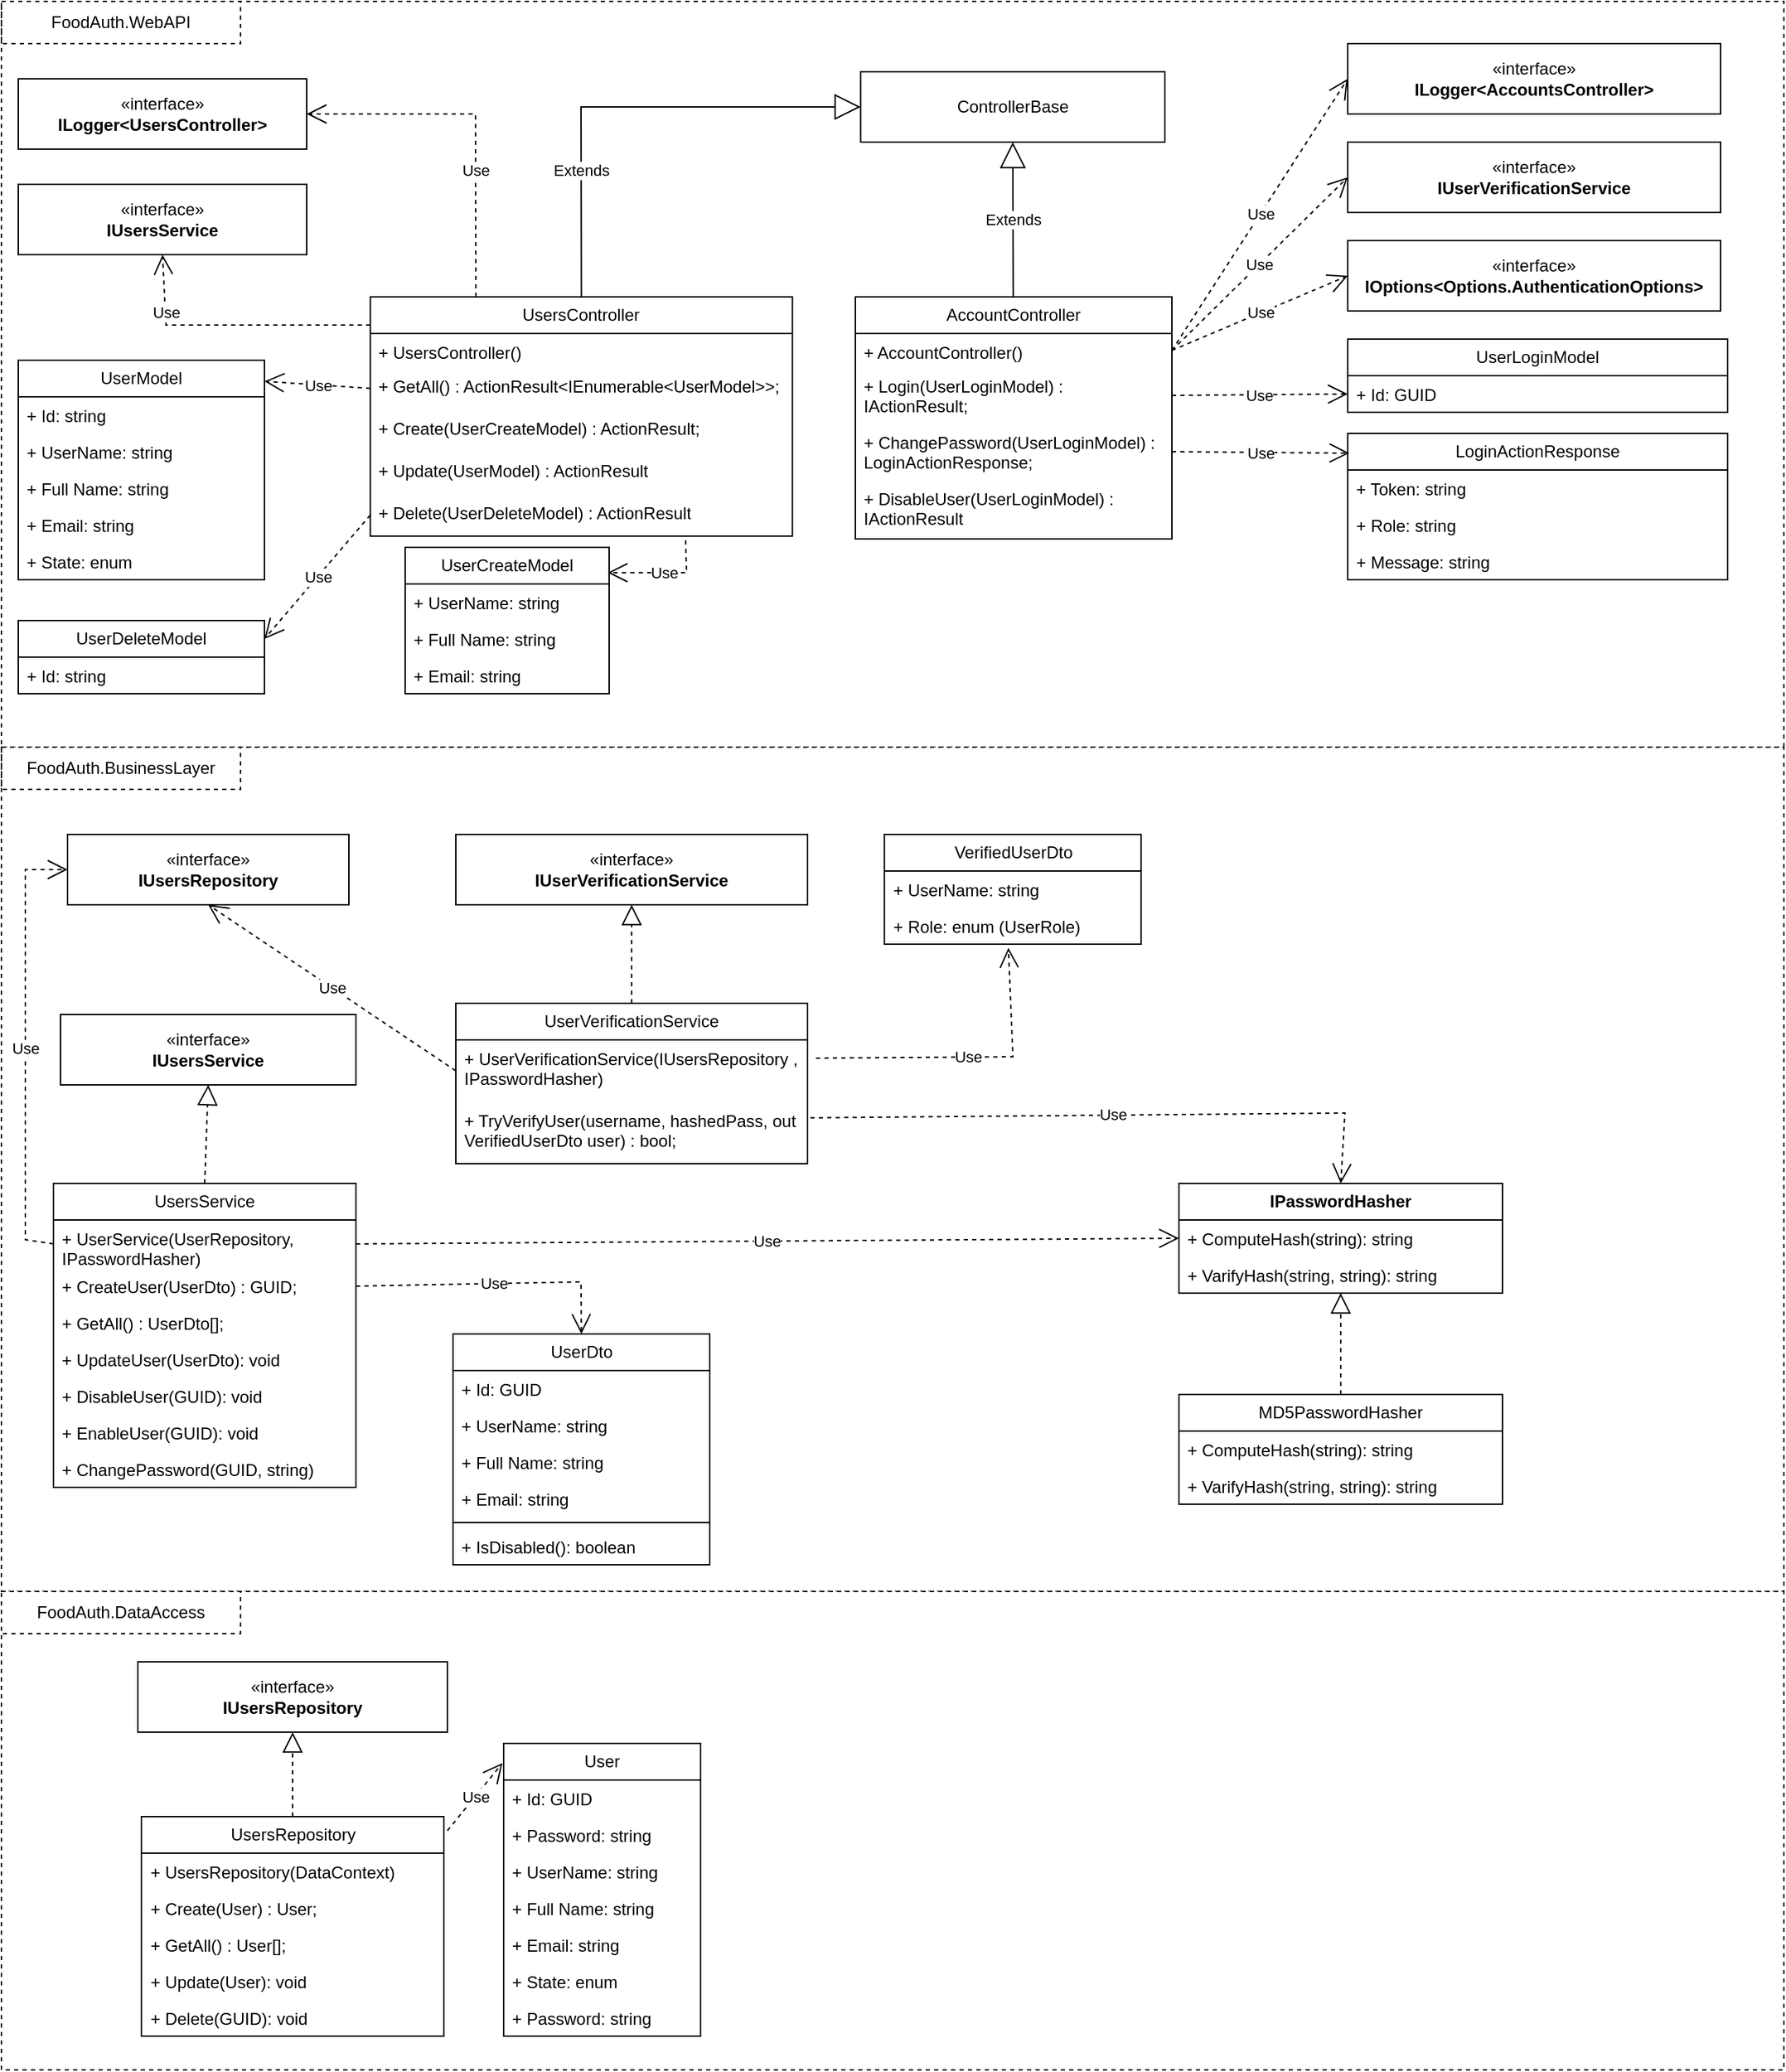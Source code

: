 <mxfile version="22.0.0" type="device">
  <diagram name="Page-1" id="muLGFRcbvZJjaOLJ9_g9">
    <mxGraphModel dx="1941" dy="1839" grid="1" gridSize="10" guides="1" tooltips="1" connect="1" arrows="1" fold="1" page="1" pageScale="1" pageWidth="850" pageHeight="1100" math="0" shadow="0">
      <root>
        <mxCell id="0" />
        <mxCell id="1" parent="0" />
        <mxCell id="_5ADlvDaST6qmJXqZXYF-98" value="" style="rounded=0;whiteSpace=wrap;html=1;dashed=1;" parent="1" vertex="1">
          <mxGeometry x="-825" y="-1080" width="1267" height="530" as="geometry" />
        </mxCell>
        <mxCell id="N_aqeByG3ck3YnSyiemr-94" value="" style="rounded=0;whiteSpace=wrap;html=1;dashed=1;" parent="1" vertex="1">
          <mxGeometry x="-825" y="-550" width="1267" height="600" as="geometry" />
        </mxCell>
        <mxCell id="N_aqeByG3ck3YnSyiemr-96" value="" style="rounded=0;whiteSpace=wrap;html=1;dashed=1;" parent="1" vertex="1">
          <mxGeometry x="-825" y="50" width="1267" height="340" as="geometry" />
        </mxCell>
        <mxCell id="N_aqeByG3ck3YnSyiemr-1" value="UserDto" style="swimlane;fontStyle=0;childLayout=stackLayout;horizontal=1;startSize=26;fillColor=none;horizontalStack=0;resizeParent=1;resizeParentMax=0;resizeLast=0;collapsible=1;marginBottom=0;whiteSpace=wrap;html=1;" parent="1" vertex="1">
          <mxGeometry x="-504" y="-133" width="182.5" height="164" as="geometry" />
        </mxCell>
        <mxCell id="N_aqeByG3ck3YnSyiemr-2" value="+ Id: GUID" style="text;strokeColor=none;fillColor=none;align=left;verticalAlign=top;spacingLeft=4;spacingRight=4;overflow=hidden;rotatable=0;points=[[0,0.5],[1,0.5]];portConstraint=eastwest;whiteSpace=wrap;html=1;" parent="N_aqeByG3ck3YnSyiemr-1" vertex="1">
          <mxGeometry y="26" width="182.5" height="26" as="geometry" />
        </mxCell>
        <mxCell id="N_aqeByG3ck3YnSyiemr-3" value="+ UserName: string" style="text;strokeColor=none;fillColor=none;align=left;verticalAlign=top;spacingLeft=4;spacingRight=4;overflow=hidden;rotatable=0;points=[[0,0.5],[1,0.5]];portConstraint=eastwest;whiteSpace=wrap;html=1;" parent="N_aqeByG3ck3YnSyiemr-1" vertex="1">
          <mxGeometry y="52" width="182.5" height="26" as="geometry" />
        </mxCell>
        <mxCell id="N_aqeByG3ck3YnSyiemr-76" value="+ Full Name: string" style="text;strokeColor=none;fillColor=none;align=left;verticalAlign=top;spacingLeft=4;spacingRight=4;overflow=hidden;rotatable=0;points=[[0,0.5],[1,0.5]];portConstraint=eastwest;whiteSpace=wrap;html=1;" parent="N_aqeByG3ck3YnSyiemr-1" vertex="1">
          <mxGeometry y="78" width="182.5" height="26" as="geometry" />
        </mxCell>
        <mxCell id="N_aqeByG3ck3YnSyiemr-75" value="+ Email: string" style="text;strokeColor=none;fillColor=none;align=left;verticalAlign=top;spacingLeft=4;spacingRight=4;overflow=hidden;rotatable=0;points=[[0,0.5],[1,0.5]];portConstraint=eastwest;whiteSpace=wrap;html=1;" parent="N_aqeByG3ck3YnSyiemr-1" vertex="1">
          <mxGeometry y="104" width="182.5" height="26" as="geometry" />
        </mxCell>
        <mxCell id="_5ADlvDaST6qmJXqZXYF-108" value="" style="line;strokeWidth=1;fillColor=none;align=left;verticalAlign=middle;spacingTop=-1;spacingLeft=3;spacingRight=3;rotatable=0;labelPosition=right;points=[];portConstraint=eastwest;strokeColor=inherit;" parent="N_aqeByG3ck3YnSyiemr-1" vertex="1">
          <mxGeometry y="130" width="182.5" height="8" as="geometry" />
        </mxCell>
        <mxCell id="N_aqeByG3ck3YnSyiemr-90" value="+ IsDisabled(): boolean" style="text;strokeColor=none;fillColor=none;align=left;verticalAlign=top;spacingLeft=4;spacingRight=4;overflow=hidden;rotatable=0;points=[[0,0.5],[1,0.5]];portConstraint=eastwest;whiteSpace=wrap;html=1;" parent="N_aqeByG3ck3YnSyiemr-1" vertex="1">
          <mxGeometry y="138" width="182.5" height="26" as="geometry" />
        </mxCell>
        <mxCell id="N_aqeByG3ck3YnSyiemr-9" value="UsersService" style="swimlane;fontStyle=0;childLayout=stackLayout;horizontal=1;startSize=26;fillColor=none;horizontalStack=0;resizeParent=1;resizeParentMax=0;resizeLast=0;collapsible=1;marginBottom=0;whiteSpace=wrap;html=1;" parent="1" vertex="1">
          <mxGeometry x="-788" y="-240" width="215" height="216" as="geometry" />
        </mxCell>
        <mxCell id="N_aqeByG3ck3YnSyiemr-11" value="&lt;div style=&quot;&quot;&gt;+&amp;nbsp;UserService(UserRepository, IPasswordHasher)&lt;/div&gt;" style="text;strokeColor=none;fillColor=none;align=left;verticalAlign=top;spacingLeft=4;spacingRight=4;overflow=hidden;rotatable=0;points=[[0,0.5],[1,0.5]];portConstraint=eastwest;whiteSpace=wrap;html=1;" parent="N_aqeByG3ck3YnSyiemr-9" vertex="1">
          <mxGeometry y="26" width="215" height="34" as="geometry" />
        </mxCell>
        <mxCell id="N_aqeByG3ck3YnSyiemr-41" value="+ CreateUser(UserDto) : GUID;" style="text;strokeColor=none;fillColor=none;align=left;verticalAlign=top;spacingLeft=4;spacingRight=4;overflow=hidden;rotatable=0;points=[[0,0.5],[1,0.5]];portConstraint=eastwest;whiteSpace=wrap;html=1;" parent="N_aqeByG3ck3YnSyiemr-9" vertex="1">
          <mxGeometry y="60" width="215" height="26" as="geometry" />
        </mxCell>
        <mxCell id="N_aqeByG3ck3YnSyiemr-86" value="+ GetAll() : UserDto[];" style="text;strokeColor=none;fillColor=none;align=left;verticalAlign=top;spacingLeft=4;spacingRight=4;overflow=hidden;rotatable=0;points=[[0,0.5],[1,0.5]];portConstraint=eastwest;whiteSpace=wrap;html=1;" parent="N_aqeByG3ck3YnSyiemr-9" vertex="1">
          <mxGeometry y="86" width="215" height="26" as="geometry" />
        </mxCell>
        <mxCell id="N_aqeByG3ck3YnSyiemr-40" value="+ UpdateUser(UserDto): void" style="text;strokeColor=none;fillColor=none;align=left;verticalAlign=top;spacingLeft=4;spacingRight=4;overflow=hidden;rotatable=0;points=[[0,0.5],[1,0.5]];portConstraint=eastwest;whiteSpace=wrap;html=1;" parent="N_aqeByG3ck3YnSyiemr-9" vertex="1">
          <mxGeometry y="112" width="215" height="26" as="geometry" />
        </mxCell>
        <mxCell id="N_aqeByG3ck3YnSyiemr-17" value="+ DisableUser(GUID): void" style="text;strokeColor=none;fillColor=none;align=left;verticalAlign=top;spacingLeft=4;spacingRight=4;overflow=hidden;rotatable=0;points=[[0,0.5],[1,0.5]];portConstraint=eastwest;whiteSpace=wrap;html=1;" parent="N_aqeByG3ck3YnSyiemr-9" vertex="1">
          <mxGeometry y="138" width="215" height="26" as="geometry" />
        </mxCell>
        <mxCell id="N_aqeByG3ck3YnSyiemr-91" value="+ EnableUser(GUID): void" style="text;strokeColor=none;fillColor=none;align=left;verticalAlign=top;spacingLeft=4;spacingRight=4;overflow=hidden;rotatable=0;points=[[0,0.5],[1,0.5]];portConstraint=eastwest;whiteSpace=wrap;html=1;" parent="N_aqeByG3ck3YnSyiemr-9" vertex="1">
          <mxGeometry y="164" width="215" height="26" as="geometry" />
        </mxCell>
        <mxCell id="N_aqeByG3ck3YnSyiemr-89" value="+ ChangePassword(GUID, string)" style="text;strokeColor=none;fillColor=none;align=left;verticalAlign=top;spacingLeft=4;spacingRight=4;overflow=hidden;rotatable=0;points=[[0,0.5],[1,0.5]];portConstraint=eastwest;whiteSpace=wrap;html=1;" parent="N_aqeByG3ck3YnSyiemr-9" vertex="1">
          <mxGeometry y="190" width="215" height="26" as="geometry" />
        </mxCell>
        <mxCell id="N_aqeByG3ck3YnSyiemr-26" value="«interface»&lt;br&gt;&lt;b&gt;IUsersService&lt;/b&gt;" style="html=1;whiteSpace=wrap;" parent="1" vertex="1">
          <mxGeometry x="-783" y="-360" width="210" height="50" as="geometry" />
        </mxCell>
        <mxCell id="N_aqeByG3ck3YnSyiemr-27" value="" style="endArrow=block;dashed=1;endFill=0;endSize=12;html=1;rounded=0;entryX=0.5;entryY=1;entryDx=0;entryDy=0;exitX=0.5;exitY=0;exitDx=0;exitDy=0;" parent="1" source="N_aqeByG3ck3YnSyiemr-9" target="N_aqeByG3ck3YnSyiemr-26" edge="1">
          <mxGeometry width="160" relative="1" as="geometry">
            <mxPoint x="-610.25" y="-262" as="sourcePoint" />
            <mxPoint x="-769.25" y="-381" as="targetPoint" />
          </mxGeometry>
        </mxCell>
        <mxCell id="N_aqeByG3ck3YnSyiemr-95" value="FoodAuth.BusinessLayer" style="text;html=1;strokeColor=default;fillColor=none;align=center;verticalAlign=middle;whiteSpace=wrap;rounded=0;dashed=1;" parent="1" vertex="1">
          <mxGeometry x="-825" y="-550" width="170" height="30" as="geometry" />
        </mxCell>
        <mxCell id="N_aqeByG3ck3YnSyiemr-97" value="FoodAuth.DataAccess" style="text;html=1;strokeColor=default;fillColor=none;align=center;verticalAlign=middle;whiteSpace=wrap;rounded=0;dashed=1;" parent="1" vertex="1">
          <mxGeometry x="-825" y="50" width="170" height="30" as="geometry" />
        </mxCell>
        <mxCell id="N_aqeByG3ck3YnSyiemr-98" value="UsersRepository" style="swimlane;fontStyle=0;childLayout=stackLayout;horizontal=1;startSize=26;fillColor=none;horizontalStack=0;resizeParent=1;resizeParentMax=0;resizeLast=0;collapsible=1;marginBottom=0;whiteSpace=wrap;html=1;" parent="1" vertex="1">
          <mxGeometry x="-725.5" y="210" width="215" height="156" as="geometry" />
        </mxCell>
        <mxCell id="N_aqeByG3ck3YnSyiemr-99" value="&lt;div style=&quot;text-align: center;&quot;&gt;+ UsersRepository(DataContext)&lt;/div&gt;" style="text;strokeColor=none;fillColor=none;align=left;verticalAlign=top;spacingLeft=4;spacingRight=4;overflow=hidden;rotatable=0;points=[[0,0.5],[1,0.5]];portConstraint=eastwest;whiteSpace=wrap;html=1;" parent="N_aqeByG3ck3YnSyiemr-98" vertex="1">
          <mxGeometry y="26" width="215" height="26" as="geometry" />
        </mxCell>
        <mxCell id="N_aqeByG3ck3YnSyiemr-100" value="+ Create(User) : User;" style="text;strokeColor=none;fillColor=none;align=left;verticalAlign=top;spacingLeft=4;spacingRight=4;overflow=hidden;rotatable=0;points=[[0,0.5],[1,0.5]];portConstraint=eastwest;whiteSpace=wrap;html=1;" parent="N_aqeByG3ck3YnSyiemr-98" vertex="1">
          <mxGeometry y="52" width="215" height="26" as="geometry" />
        </mxCell>
        <mxCell id="N_aqeByG3ck3YnSyiemr-101" value="+ GetAll() : User[];" style="text;strokeColor=none;fillColor=none;align=left;verticalAlign=top;spacingLeft=4;spacingRight=4;overflow=hidden;rotatable=0;points=[[0,0.5],[1,0.5]];portConstraint=eastwest;whiteSpace=wrap;html=1;" parent="N_aqeByG3ck3YnSyiemr-98" vertex="1">
          <mxGeometry y="78" width="215" height="26" as="geometry" />
        </mxCell>
        <mxCell id="N_aqeByG3ck3YnSyiemr-102" value="+ Update(User): void" style="text;strokeColor=none;fillColor=none;align=left;verticalAlign=top;spacingLeft=4;spacingRight=4;overflow=hidden;rotatable=0;points=[[0,0.5],[1,0.5]];portConstraint=eastwest;whiteSpace=wrap;html=1;" parent="N_aqeByG3ck3YnSyiemr-98" vertex="1">
          <mxGeometry y="104" width="215" height="26" as="geometry" />
        </mxCell>
        <mxCell id="N_aqeByG3ck3YnSyiemr-103" value="+ Delete(GUID): void" style="text;strokeColor=none;fillColor=none;align=left;verticalAlign=top;spacingLeft=4;spacingRight=4;overflow=hidden;rotatable=0;points=[[0,0.5],[1,0.5]];portConstraint=eastwest;whiteSpace=wrap;html=1;" parent="N_aqeByG3ck3YnSyiemr-98" vertex="1">
          <mxGeometry y="130" width="215" height="26" as="geometry" />
        </mxCell>
        <mxCell id="N_aqeByG3ck3YnSyiemr-107" value="«interface»&lt;br&gt;&lt;b&gt;IUsersRepository&lt;/b&gt;" style="html=1;whiteSpace=wrap;" parent="1" vertex="1">
          <mxGeometry x="-728" y="100" width="220" height="50" as="geometry" />
        </mxCell>
        <mxCell id="N_aqeByG3ck3YnSyiemr-108" value="" style="endArrow=block;dashed=1;endFill=0;endSize=12;html=1;rounded=0;entryX=0.5;entryY=1;entryDx=0;entryDy=0;exitX=0.5;exitY=0;exitDx=0;exitDy=0;" parent="1" source="N_aqeByG3ck3YnSyiemr-98" target="N_aqeByG3ck3YnSyiemr-107" edge="1">
          <mxGeometry width="160" relative="1" as="geometry">
            <mxPoint x="-617.5" y="200" as="sourcePoint" />
            <mxPoint x="-815.5" y="129" as="targetPoint" />
          </mxGeometry>
        </mxCell>
        <mxCell id="N_aqeByG3ck3YnSyiemr-125" value="User" style="swimlane;fontStyle=0;childLayout=stackLayout;horizontal=1;startSize=26;fillColor=none;horizontalStack=0;resizeParent=1;resizeParentMax=0;resizeLast=0;collapsible=1;marginBottom=0;whiteSpace=wrap;html=1;" parent="1" vertex="1">
          <mxGeometry x="-468" y="158" width="140" height="208" as="geometry" />
        </mxCell>
        <mxCell id="N_aqeByG3ck3YnSyiemr-126" value="+ Id: GUID" style="text;strokeColor=none;fillColor=none;align=left;verticalAlign=top;spacingLeft=4;spacingRight=4;overflow=hidden;rotatable=0;points=[[0,0.5],[1,0.5]];portConstraint=eastwest;whiteSpace=wrap;html=1;" parent="N_aqeByG3ck3YnSyiemr-125" vertex="1">
          <mxGeometry y="26" width="140" height="26" as="geometry" />
        </mxCell>
        <mxCell id="N_aqeByG3ck3YnSyiemr-135" value="+ Password: string" style="text;strokeColor=none;fillColor=none;align=left;verticalAlign=top;spacingLeft=4;spacingRight=4;overflow=hidden;rotatable=0;points=[[0,0.5],[1,0.5]];portConstraint=eastwest;whiteSpace=wrap;html=1;" parent="N_aqeByG3ck3YnSyiemr-125" vertex="1">
          <mxGeometry y="52" width="140" height="26" as="geometry" />
        </mxCell>
        <mxCell id="N_aqeByG3ck3YnSyiemr-127" value="+ UserName: string" style="text;strokeColor=none;fillColor=none;align=left;verticalAlign=top;spacingLeft=4;spacingRight=4;overflow=hidden;rotatable=0;points=[[0,0.5],[1,0.5]];portConstraint=eastwest;whiteSpace=wrap;html=1;" parent="N_aqeByG3ck3YnSyiemr-125" vertex="1">
          <mxGeometry y="78" width="140" height="26" as="geometry" />
        </mxCell>
        <mxCell id="N_aqeByG3ck3YnSyiemr-128" value="+ Full Name: string" style="text;strokeColor=none;fillColor=none;align=left;verticalAlign=top;spacingLeft=4;spacingRight=4;overflow=hidden;rotatable=0;points=[[0,0.5],[1,0.5]];portConstraint=eastwest;whiteSpace=wrap;html=1;" parent="N_aqeByG3ck3YnSyiemr-125" vertex="1">
          <mxGeometry y="104" width="140" height="26" as="geometry" />
        </mxCell>
        <mxCell id="N_aqeByG3ck3YnSyiemr-129" value="+ Email: string" style="text;strokeColor=none;fillColor=none;align=left;verticalAlign=top;spacingLeft=4;spacingRight=4;overflow=hidden;rotatable=0;points=[[0,0.5],[1,0.5]];portConstraint=eastwest;whiteSpace=wrap;html=1;" parent="N_aqeByG3ck3YnSyiemr-125" vertex="1">
          <mxGeometry y="130" width="140" height="26" as="geometry" />
        </mxCell>
        <mxCell id="N_aqeByG3ck3YnSyiemr-130" value="+ State: enum" style="text;strokeColor=none;fillColor=none;align=left;verticalAlign=top;spacingLeft=4;spacingRight=4;overflow=hidden;rotatable=0;points=[[0,0.5],[1,0.5]];portConstraint=eastwest;whiteSpace=wrap;html=1;" parent="N_aqeByG3ck3YnSyiemr-125" vertex="1">
          <mxGeometry y="156" width="140" height="26" as="geometry" />
        </mxCell>
        <mxCell id="N_aqeByG3ck3YnSyiemr-131" value="+ Password: string" style="text;strokeColor=none;fillColor=none;align=left;verticalAlign=top;spacingLeft=4;spacingRight=4;overflow=hidden;rotatable=0;points=[[0,0.5],[1,0.5]];portConstraint=eastwest;whiteSpace=wrap;html=1;" parent="N_aqeByG3ck3YnSyiemr-125" vertex="1">
          <mxGeometry y="182" width="140" height="26" as="geometry" />
        </mxCell>
        <mxCell id="_5ADlvDaST6qmJXqZXYF-99" value="FoodAuth.WebAPI" style="text;html=1;strokeColor=default;fillColor=none;align=center;verticalAlign=middle;whiteSpace=wrap;rounded=0;dashed=1;" parent="1" vertex="1">
          <mxGeometry x="-825" y="-1080" width="170" height="30" as="geometry" />
        </mxCell>
        <mxCell id="_5ADlvDaST6qmJXqZXYF-102" value="Use" style="endArrow=open;endSize=12;dashed=1;html=1;rounded=0;exitX=1;exitY=0.5;exitDx=0;exitDy=0;entryX=0.5;entryY=0;entryDx=0;entryDy=0;" parent="1" source="N_aqeByG3ck3YnSyiemr-41" target="N_aqeByG3ck3YnSyiemr-1" edge="1">
          <mxGeometry width="160" relative="1" as="geometry">
            <mxPoint x="2" y="90" as="sourcePoint" />
            <mxPoint x="162" y="90" as="targetPoint" />
            <Array as="points">
              <mxPoint x="-413" y="-170" />
            </Array>
          </mxGeometry>
        </mxCell>
        <mxCell id="_5ADlvDaST6qmJXqZXYF-103" value="Use" style="endArrow=open;endSize=12;dashed=1;html=1;rounded=0;entryX=-0.006;entryY=0.067;entryDx=0;entryDy=0;entryPerimeter=0;" parent="1" target="N_aqeByG3ck3YnSyiemr-125" edge="1">
          <mxGeometry width="160" relative="1" as="geometry">
            <mxPoint x="-508" y="220" as="sourcePoint" />
            <mxPoint x="-465" y="137.5" as="targetPoint" />
          </mxGeometry>
        </mxCell>
        <mxCell id="_5ADlvDaST6qmJXqZXYF-109" value="AccountController" style="swimlane;fontStyle=0;childLayout=stackLayout;horizontal=1;startSize=26;fillColor=none;horizontalStack=0;resizeParent=1;resizeParentMax=0;resizeLast=0;collapsible=1;marginBottom=0;whiteSpace=wrap;html=1;" parent="1" vertex="1">
          <mxGeometry x="-218" y="-870" width="225" height="172" as="geometry" />
        </mxCell>
        <mxCell id="_5ADlvDaST6qmJXqZXYF-110" value="&lt;div style=&quot;text-align: center;&quot;&gt;+ AccountController()&lt;/div&gt;&lt;b style=&quot;border-color: var(--border-color); text-align: center;&quot;&gt;&lt;br&gt;&lt;/b&gt;" style="text;strokeColor=none;fillColor=none;align=left;verticalAlign=top;spacingLeft=4;spacingRight=4;overflow=hidden;rotatable=0;points=[[0,0.5],[1,0.5]];portConstraint=eastwest;whiteSpace=wrap;html=1;" parent="_5ADlvDaST6qmJXqZXYF-109" vertex="1">
          <mxGeometry y="26" width="225" height="24" as="geometry" />
        </mxCell>
        <mxCell id="_5ADlvDaST6qmJXqZXYF-111" value="+ Login(UserLoginModel) : IActionResult;" style="text;strokeColor=none;fillColor=none;align=left;verticalAlign=top;spacingLeft=4;spacingRight=4;overflow=hidden;rotatable=0;points=[[0,0.5],[1,0.5]];portConstraint=eastwest;whiteSpace=wrap;html=1;" parent="_5ADlvDaST6qmJXqZXYF-109" vertex="1">
          <mxGeometry y="50" width="225" height="40" as="geometry" />
        </mxCell>
        <mxCell id="_5ADlvDaST6qmJXqZXYF-112" value="+ ChangePassword(UserLoginModel) : LoginActionResponse;" style="text;strokeColor=none;fillColor=none;align=left;verticalAlign=top;spacingLeft=4;spacingRight=4;overflow=hidden;rotatable=0;points=[[0,0.5],[1,0.5]];portConstraint=eastwest;whiteSpace=wrap;html=1;" parent="_5ADlvDaST6qmJXqZXYF-109" vertex="1">
          <mxGeometry y="90" width="225" height="40" as="geometry" />
        </mxCell>
        <mxCell id="UnXTM3uxFK6fCBbmyO53-55" value="+ DisableUser(UserLoginModel) : IActionResult" style="text;strokeColor=none;fillColor=none;align=left;verticalAlign=top;spacingLeft=4;spacingRight=4;overflow=hidden;rotatable=0;points=[[0,0.5],[1,0.5]];portConstraint=eastwest;whiteSpace=wrap;html=1;" parent="_5ADlvDaST6qmJXqZXYF-109" vertex="1">
          <mxGeometry y="130" width="225" height="42" as="geometry" />
        </mxCell>
        <mxCell id="UnXTM3uxFK6fCBbmyO53-1" value="UserVerificationService" style="swimlane;fontStyle=0;childLayout=stackLayout;horizontal=1;startSize=26;fillColor=none;horizontalStack=0;resizeParent=1;resizeParentMax=0;resizeLast=0;collapsible=1;marginBottom=0;whiteSpace=wrap;html=1;" parent="1" vertex="1">
          <mxGeometry x="-502" y="-368" width="250" height="114" as="geometry" />
        </mxCell>
        <mxCell id="UnXTM3uxFK6fCBbmyO53-38" value="+ UserVerificationService(IUsersRepository , IPasswordHasher)" style="text;strokeColor=none;fillColor=none;align=left;verticalAlign=top;spacingLeft=4;spacingRight=4;overflow=hidden;rotatable=0;points=[[0,0.5],[1,0.5]];portConstraint=eastwest;whiteSpace=wrap;html=1;" parent="UnXTM3uxFK6fCBbmyO53-1" vertex="1">
          <mxGeometry y="26" width="250" height="44" as="geometry" />
        </mxCell>
        <mxCell id="UnXTM3uxFK6fCBbmyO53-3" value="+ TryVerifyUser(username, hashedPass, out VerifiedUserDto user) : bool;" style="text;strokeColor=none;fillColor=none;align=left;verticalAlign=top;spacingLeft=4;spacingRight=4;overflow=hidden;rotatable=0;points=[[0,0.5],[1,0.5]];portConstraint=eastwest;whiteSpace=wrap;html=1;" parent="UnXTM3uxFK6fCBbmyO53-1" vertex="1">
          <mxGeometry y="70" width="250" height="44" as="geometry" />
        </mxCell>
        <mxCell id="UnXTM3uxFK6fCBbmyO53-10" value="&lt;b&gt;IPasswordHasher&lt;/b&gt;" style="swimlane;fontStyle=0;childLayout=stackLayout;horizontal=1;startSize=26;fillColor=none;horizontalStack=0;resizeParent=1;resizeParentMax=0;resizeLast=0;collapsible=1;marginBottom=0;whiteSpace=wrap;html=1;" parent="1" vertex="1">
          <mxGeometry x="12" y="-240" width="230" height="78" as="geometry" />
        </mxCell>
        <mxCell id="UnXTM3uxFK6fCBbmyO53-11" value="+ ComputeHash(string): string" style="text;strokeColor=none;fillColor=none;align=left;verticalAlign=top;spacingLeft=4;spacingRight=4;overflow=hidden;rotatable=0;points=[[0,0.5],[1,0.5]];portConstraint=eastwest;whiteSpace=wrap;html=1;" parent="UnXTM3uxFK6fCBbmyO53-10" vertex="1">
          <mxGeometry y="26" width="230" height="26" as="geometry" />
        </mxCell>
        <mxCell id="UnXTM3uxFK6fCBbmyO53-12" value="+ VarifyHash(string, string): string" style="text;strokeColor=none;fillColor=none;align=left;verticalAlign=top;spacingLeft=4;spacingRight=4;overflow=hidden;rotatable=0;points=[[0,0.5],[1,0.5]];portConstraint=eastwest;whiteSpace=wrap;html=1;" parent="UnXTM3uxFK6fCBbmyO53-10" vertex="1">
          <mxGeometry y="52" width="230" height="26" as="geometry" />
        </mxCell>
        <mxCell id="UnXTM3uxFK6fCBbmyO53-14" value="MD5PasswordHasher" style="swimlane;fontStyle=0;childLayout=stackLayout;horizontal=1;startSize=26;fillColor=none;horizontalStack=0;resizeParent=1;resizeParentMax=0;resizeLast=0;collapsible=1;marginBottom=0;whiteSpace=wrap;html=1;" parent="1" vertex="1">
          <mxGeometry x="12" y="-90" width="230" height="78" as="geometry" />
        </mxCell>
        <mxCell id="UnXTM3uxFK6fCBbmyO53-15" value="+ ComputeHash(string): string" style="text;strokeColor=none;fillColor=none;align=left;verticalAlign=top;spacingLeft=4;spacingRight=4;overflow=hidden;rotatable=0;points=[[0,0.5],[1,0.5]];portConstraint=eastwest;whiteSpace=wrap;html=1;" parent="UnXTM3uxFK6fCBbmyO53-14" vertex="1">
          <mxGeometry y="26" width="230" height="26" as="geometry" />
        </mxCell>
        <mxCell id="UnXTM3uxFK6fCBbmyO53-16" value="+ VarifyHash(string, string): string" style="text;strokeColor=none;fillColor=none;align=left;verticalAlign=top;spacingLeft=4;spacingRight=4;overflow=hidden;rotatable=0;points=[[0,0.5],[1,0.5]];portConstraint=eastwest;whiteSpace=wrap;html=1;" parent="UnXTM3uxFK6fCBbmyO53-14" vertex="1">
          <mxGeometry y="52" width="230" height="26" as="geometry" />
        </mxCell>
        <mxCell id="UnXTM3uxFK6fCBbmyO53-18" value="" style="endArrow=block;dashed=1;endFill=0;endSize=12;html=1;rounded=0;exitX=0.5;exitY=0;exitDx=0;exitDy=0;" parent="1" source="UnXTM3uxFK6fCBbmyO53-14" target="UnXTM3uxFK6fCBbmyO53-12" edge="1">
          <mxGeometry width="160" relative="1" as="geometry">
            <mxPoint x="-128" y="-656" as="sourcePoint" />
            <mxPoint x="32" y="-656" as="targetPoint" />
          </mxGeometry>
        </mxCell>
        <mxCell id="UnXTM3uxFK6fCBbmyO53-21" value="" style="endArrow=block;dashed=1;endFill=0;endSize=12;html=1;rounded=0;entryX=0.5;entryY=1;entryDx=0;entryDy=0;" parent="1" source="UnXTM3uxFK6fCBbmyO53-1" target="UnXTM3uxFK6fCBbmyO53-30" edge="1">
          <mxGeometry width="160" relative="1" as="geometry">
            <mxPoint x="-308" y="-560" as="sourcePoint" />
            <mxPoint x="-263" y="-860" as="targetPoint" />
          </mxGeometry>
        </mxCell>
        <mxCell id="UnXTM3uxFK6fCBbmyO53-22" value="VerifiedUserDto" style="swimlane;fontStyle=0;childLayout=stackLayout;horizontal=1;startSize=26;fillColor=none;horizontalStack=0;resizeParent=1;resizeParentMax=0;resizeLast=0;collapsible=1;marginBottom=0;whiteSpace=wrap;html=1;" parent="1" vertex="1">
          <mxGeometry x="-197.37" y="-488" width="182.5" height="78" as="geometry" />
        </mxCell>
        <mxCell id="UnXTM3uxFK6fCBbmyO53-24" value="+ UserName: string" style="text;strokeColor=none;fillColor=none;align=left;verticalAlign=top;spacingLeft=4;spacingRight=4;overflow=hidden;rotatable=0;points=[[0,0.5],[1,0.5]];portConstraint=eastwest;whiteSpace=wrap;html=1;" parent="UnXTM3uxFK6fCBbmyO53-22" vertex="1">
          <mxGeometry y="26" width="182.5" height="26" as="geometry" />
        </mxCell>
        <mxCell id="UnXTM3uxFK6fCBbmyO53-25" value="+ Role: enum (UserRole)" style="text;strokeColor=none;fillColor=none;align=left;verticalAlign=top;spacingLeft=4;spacingRight=4;overflow=hidden;rotatable=0;points=[[0,0.5],[1,0.5]];portConstraint=eastwest;whiteSpace=wrap;html=1;" parent="UnXTM3uxFK6fCBbmyO53-22" vertex="1">
          <mxGeometry y="52" width="182.5" height="26" as="geometry" />
        </mxCell>
        <mxCell id="UnXTM3uxFK6fCBbmyO53-30" value="«interface»&lt;br&gt;&lt;b&gt;IUserVerificationService&lt;/b&gt;" style="html=1;whiteSpace=wrap;" parent="1" vertex="1">
          <mxGeometry x="-502" y="-488" width="250" height="50" as="geometry" />
        </mxCell>
        <mxCell id="UnXTM3uxFK6fCBbmyO53-37" value="Use" style="endArrow=open;endSize=12;dashed=1;html=1;rounded=0;entryX=0.483;entryY=1.1;entryDx=0;entryDy=0;exitX=1.024;exitY=0.295;exitDx=0;exitDy=0;exitPerimeter=0;entryPerimeter=0;" parent="1" source="UnXTM3uxFK6fCBbmyO53-38" target="UnXTM3uxFK6fCBbmyO53-25" edge="1">
          <mxGeometry width="160" relative="1" as="geometry">
            <mxPoint x="-78" y="-370" as="sourcePoint" />
            <mxPoint x="-148" y="-660" as="targetPoint" />
            <Array as="points">
              <mxPoint x="-106" y="-330" />
            </Array>
          </mxGeometry>
        </mxCell>
        <mxCell id="UnXTM3uxFK6fCBbmyO53-41" value="Use" style="endArrow=open;endSize=12;dashed=1;html=1;rounded=0;entryX=0.5;entryY=0;entryDx=0;entryDy=0;exitX=1.008;exitY=0.259;exitDx=0;exitDy=0;exitPerimeter=0;" parent="1" source="UnXTM3uxFK6fCBbmyO53-3" target="UnXTM3uxFK6fCBbmyO53-10" edge="1">
          <mxGeometry width="160" relative="1" as="geometry">
            <mxPoint x="-398" y="-460" as="sourcePoint" />
            <mxPoint x="-238" y="-460" as="targetPoint" />
            <Array as="points">
              <mxPoint x="130" y="-290" />
            </Array>
          </mxGeometry>
        </mxCell>
        <mxCell id="UnXTM3uxFK6fCBbmyO53-42" value="«interface»&lt;br&gt;&lt;b&gt;IUsersRepository&lt;/b&gt;" style="html=1;whiteSpace=wrap;" parent="1" vertex="1">
          <mxGeometry x="-778" y="-488" width="200" height="50" as="geometry" />
        </mxCell>
        <mxCell id="UnXTM3uxFK6fCBbmyO53-43" value="Use" style="endArrow=open;endSize=12;dashed=1;html=1;rounded=0;entryX=0;entryY=0.5;entryDx=0;entryDy=0;exitX=0;exitY=0.5;exitDx=0;exitDy=0;" parent="1" source="N_aqeByG3ck3YnSyiemr-11" target="UnXTM3uxFK6fCBbmyO53-42" edge="1">
          <mxGeometry width="160" relative="1" as="geometry">
            <mxPoint x="-868" y="-205.5" as="sourcePoint" />
            <mxPoint x="-738" y="-463" as="targetPoint" />
            <Array as="points">
              <mxPoint x="-808" y="-200" />
              <mxPoint x="-808" y="-463" />
            </Array>
          </mxGeometry>
        </mxCell>
        <mxCell id="UnXTM3uxFK6fCBbmyO53-44" value="Use" style="endArrow=open;endSize=12;dashed=1;html=1;rounded=0;entryX=0.5;entryY=1;entryDx=0;entryDy=0;exitX=0;exitY=0.5;exitDx=0;exitDy=0;" parent="1" source="UnXTM3uxFK6fCBbmyO53-38" target="UnXTM3uxFK6fCBbmyO53-42" edge="1">
          <mxGeometry width="160" relative="1" as="geometry">
            <mxPoint x="-398" y="-360" as="sourcePoint" />
            <mxPoint x="-238" y="-360" as="targetPoint" />
          </mxGeometry>
        </mxCell>
        <mxCell id="UnXTM3uxFK6fCBbmyO53-45" value="Extends" style="endArrow=block;endSize=16;endFill=0;html=1;rounded=0;entryX=0.5;entryY=1;entryDx=0;entryDy=0;" parent="1" source="_5ADlvDaST6qmJXqZXYF-109" target="UnXTM3uxFK6fCBbmyO53-51" edge="1">
          <mxGeometry width="160" relative="1" as="geometry">
            <mxPoint x="102" y="-780" as="sourcePoint" />
            <mxPoint x="173.392" y="-921" as="targetPoint" />
          </mxGeometry>
        </mxCell>
        <mxCell id="UnXTM3uxFK6fCBbmyO53-51" value="ControllerBase" style="html=1;whiteSpace=wrap;" parent="1" vertex="1">
          <mxGeometry x="-214.25" y="-1030" width="216.25" height="50" as="geometry" />
        </mxCell>
        <mxCell id="UnXTM3uxFK6fCBbmyO53-52" value="«interface»&lt;br&gt;&lt;b&gt;ILogger&amp;lt;AccountsController&amp;gt;&lt;/b&gt;" style="html=1;whiteSpace=wrap;" parent="1" vertex="1">
          <mxGeometry x="132" y="-1050" width="265" height="50" as="geometry" />
        </mxCell>
        <mxCell id="UnXTM3uxFK6fCBbmyO53-53" value="«interface»&lt;br&gt;&lt;b&gt;IUserVerificationService&lt;/b&gt;" style="html=1;whiteSpace=wrap;" parent="1" vertex="1">
          <mxGeometry x="132" y="-980" width="265" height="50" as="geometry" />
        </mxCell>
        <mxCell id="UnXTM3uxFK6fCBbmyO53-54" value="«interface»&lt;br&gt;&lt;b&gt;IOptions&amp;lt;Options.AuthenticationOptions&amp;gt;&lt;/b&gt;" style="html=1;whiteSpace=wrap;" parent="1" vertex="1">
          <mxGeometry x="132" y="-910" width="265" height="50" as="geometry" />
        </mxCell>
        <mxCell id="UnXTM3uxFK6fCBbmyO53-56" value="Use" style="endArrow=open;endSize=12;dashed=1;html=1;rounded=0;entryX=0;entryY=0.5;entryDx=0;entryDy=0;exitX=1;exitY=0.5;exitDx=0;exitDy=0;" parent="1" source="_5ADlvDaST6qmJXqZXYF-110" target="UnXTM3uxFK6fCBbmyO53-52" edge="1">
          <mxGeometry width="160" relative="1" as="geometry">
            <mxPoint x="162" y="-660" as="sourcePoint" />
            <mxPoint x="322" y="-660" as="targetPoint" />
          </mxGeometry>
        </mxCell>
        <mxCell id="UnXTM3uxFK6fCBbmyO53-58" value="Use" style="endArrow=open;endSize=12;dashed=1;html=1;rounded=0;entryX=0;entryY=0.5;entryDx=0;entryDy=0;exitX=1;exitY=0.5;exitDx=0;exitDy=0;" parent="1" source="_5ADlvDaST6qmJXqZXYF-110" target="UnXTM3uxFK6fCBbmyO53-53" edge="1">
          <mxGeometry width="160" relative="1" as="geometry">
            <mxPoint x="162" y="-660" as="sourcePoint" />
            <mxPoint x="322" y="-660" as="targetPoint" />
          </mxGeometry>
        </mxCell>
        <mxCell id="UnXTM3uxFK6fCBbmyO53-59" value="Use" style="endArrow=open;endSize=12;dashed=1;html=1;rounded=0;entryX=0;entryY=0.5;entryDx=0;entryDy=0;exitX=1;exitY=0.5;exitDx=0;exitDy=0;" parent="1" source="_5ADlvDaST6qmJXqZXYF-110" target="UnXTM3uxFK6fCBbmyO53-54" edge="1">
          <mxGeometry width="160" relative="1" as="geometry">
            <mxPoint x="162" y="-660" as="sourcePoint" />
            <mxPoint x="322" y="-660" as="targetPoint" />
          </mxGeometry>
        </mxCell>
        <mxCell id="UnXTM3uxFK6fCBbmyO53-60" value="UserLoginModel" style="swimlane;fontStyle=0;childLayout=stackLayout;horizontal=1;startSize=26;fillColor=none;horizontalStack=0;resizeParent=1;resizeParentMax=0;resizeLast=0;collapsible=1;marginBottom=0;whiteSpace=wrap;html=1;" parent="1" vertex="1">
          <mxGeometry x="132" y="-840" width="270" height="52" as="geometry" />
        </mxCell>
        <mxCell id="UnXTM3uxFK6fCBbmyO53-61" value="+ Id: GUID" style="text;strokeColor=none;fillColor=none;align=left;verticalAlign=top;spacingLeft=4;spacingRight=4;overflow=hidden;rotatable=0;points=[[0,0.5],[1,0.5]];portConstraint=eastwest;whiteSpace=wrap;html=1;" parent="UnXTM3uxFK6fCBbmyO53-60" vertex="1">
          <mxGeometry y="26" width="270" height="26" as="geometry" />
        </mxCell>
        <mxCell id="UnXTM3uxFK6fCBbmyO53-64" value="Use" style="endArrow=open;endSize=12;dashed=1;html=1;rounded=0;entryX=0;entryY=0.5;entryDx=0;entryDy=0;exitX=1;exitY=0.5;exitDx=0;exitDy=0;" parent="1" source="_5ADlvDaST6qmJXqZXYF-111" target="UnXTM3uxFK6fCBbmyO53-61" edge="1">
          <mxGeometry width="160" relative="1" as="geometry">
            <mxPoint x="162" y="-660" as="sourcePoint" />
            <mxPoint x="322" y="-660" as="targetPoint" />
          </mxGeometry>
        </mxCell>
        <mxCell id="UnXTM3uxFK6fCBbmyO53-65" value="LoginActionResponse" style="swimlane;fontStyle=0;childLayout=stackLayout;horizontal=1;startSize=26;fillColor=none;horizontalStack=0;resizeParent=1;resizeParentMax=0;resizeLast=0;collapsible=1;marginBottom=0;whiteSpace=wrap;html=1;" parent="1" vertex="1">
          <mxGeometry x="132" y="-773" width="270" height="104" as="geometry" />
        </mxCell>
        <mxCell id="UnXTM3uxFK6fCBbmyO53-66" value="+ Token: string" style="text;strokeColor=none;fillColor=none;align=left;verticalAlign=top;spacingLeft=4;spacingRight=4;overflow=hidden;rotatable=0;points=[[0,0.5],[1,0.5]];portConstraint=eastwest;whiteSpace=wrap;html=1;" parent="UnXTM3uxFK6fCBbmyO53-65" vertex="1">
          <mxGeometry y="26" width="270" height="26" as="geometry" />
        </mxCell>
        <mxCell id="UnXTM3uxFK6fCBbmyO53-67" value="+ Role: string" style="text;strokeColor=none;fillColor=none;align=left;verticalAlign=top;spacingLeft=4;spacingRight=4;overflow=hidden;rotatable=0;points=[[0,0.5],[1,0.5]];portConstraint=eastwest;whiteSpace=wrap;html=1;" parent="UnXTM3uxFK6fCBbmyO53-65" vertex="1">
          <mxGeometry y="52" width="270" height="26" as="geometry" />
        </mxCell>
        <mxCell id="UnXTM3uxFK6fCBbmyO53-68" value="+ Message: string" style="text;strokeColor=none;fillColor=none;align=left;verticalAlign=top;spacingLeft=4;spacingRight=4;overflow=hidden;rotatable=0;points=[[0,0.5],[1,0.5]];portConstraint=eastwest;whiteSpace=wrap;html=1;" parent="UnXTM3uxFK6fCBbmyO53-65" vertex="1">
          <mxGeometry y="78" width="270" height="26" as="geometry" />
        </mxCell>
        <mxCell id="UnXTM3uxFK6fCBbmyO53-69" value="Use" style="endArrow=open;endSize=12;dashed=1;html=1;rounded=0;entryX=0.004;entryY=0.135;entryDx=0;entryDy=0;entryPerimeter=0;exitX=1;exitY=0.5;exitDx=0;exitDy=0;" parent="1" source="_5ADlvDaST6qmJXqZXYF-112" target="UnXTM3uxFK6fCBbmyO53-65" edge="1">
          <mxGeometry width="160" relative="1" as="geometry">
            <mxPoint x="-8" y="-670" as="sourcePoint" />
            <mxPoint x="322" y="-660" as="targetPoint" />
          </mxGeometry>
        </mxCell>
        <mxCell id="UnXTM3uxFK6fCBbmyO53-70" value="UsersController" style="swimlane;fontStyle=0;childLayout=stackLayout;horizontal=1;startSize=26;fillColor=none;horizontalStack=0;resizeParent=1;resizeParentMax=0;resizeLast=0;collapsible=1;marginBottom=0;whiteSpace=wrap;html=1;" parent="1" vertex="1">
          <mxGeometry x="-562.75" y="-870" width="300" height="170" as="geometry" />
        </mxCell>
        <mxCell id="UnXTM3uxFK6fCBbmyO53-71" value="&lt;div style=&quot;text-align: center;&quot;&gt;+ UsersController()&lt;/div&gt;&lt;b style=&quot;border-color: var(--border-color); text-align: center;&quot;&gt;&lt;br&gt;&lt;/b&gt;" style="text;strokeColor=none;fillColor=none;align=left;verticalAlign=top;spacingLeft=4;spacingRight=4;overflow=hidden;rotatable=0;points=[[0,0.5],[1,0.5]];portConstraint=eastwest;whiteSpace=wrap;html=1;" parent="UnXTM3uxFK6fCBbmyO53-70" vertex="1">
          <mxGeometry y="26" width="300" height="24" as="geometry" />
        </mxCell>
        <mxCell id="UnXTM3uxFK6fCBbmyO53-72" value="+ GetAll() : ActionResult&amp;lt;IEnumerable&amp;lt;UserModel&amp;gt;&amp;gt;;" style="text;strokeColor=none;fillColor=none;align=left;verticalAlign=top;spacingLeft=4;spacingRight=4;overflow=hidden;rotatable=0;points=[[0,0.5],[1,0.5]];portConstraint=eastwest;whiteSpace=wrap;html=1;" parent="UnXTM3uxFK6fCBbmyO53-70" vertex="1">
          <mxGeometry y="50" width="300" height="30" as="geometry" />
        </mxCell>
        <mxCell id="UnXTM3uxFK6fCBbmyO53-73" value="+ Create(UserCreateModel) : ActionResult;" style="text;strokeColor=none;fillColor=none;align=left;verticalAlign=top;spacingLeft=4;spacingRight=4;overflow=hidden;rotatable=0;points=[[0,0.5],[1,0.5]];portConstraint=eastwest;whiteSpace=wrap;html=1;" parent="UnXTM3uxFK6fCBbmyO53-70" vertex="1">
          <mxGeometry y="80" width="300" height="30" as="geometry" />
        </mxCell>
        <mxCell id="UnXTM3uxFK6fCBbmyO53-74" value="+ Update(UserModel) : ActionResult" style="text;strokeColor=none;fillColor=none;align=left;verticalAlign=top;spacingLeft=4;spacingRight=4;overflow=hidden;rotatable=0;points=[[0,0.5],[1,0.5]];portConstraint=eastwest;whiteSpace=wrap;html=1;" parent="UnXTM3uxFK6fCBbmyO53-70" vertex="1">
          <mxGeometry y="110" width="300" height="30" as="geometry" />
        </mxCell>
        <mxCell id="UnXTM3uxFK6fCBbmyO53-75" value="+ Delete(UserDeleteModel) : ActionResult" style="text;strokeColor=none;fillColor=none;align=left;verticalAlign=top;spacingLeft=4;spacingRight=4;overflow=hidden;rotatable=0;points=[[0,0.5],[1,0.5]];portConstraint=eastwest;whiteSpace=wrap;html=1;" parent="UnXTM3uxFK6fCBbmyO53-70" vertex="1">
          <mxGeometry y="140" width="300" height="30" as="geometry" />
        </mxCell>
        <mxCell id="UnXTM3uxFK6fCBbmyO53-76" value="Extends" style="endArrow=block;endSize=16;endFill=0;html=1;rounded=0;entryX=0;entryY=0.5;entryDx=0;entryDy=0;exitX=0.5;exitY=0;exitDx=0;exitDy=0;" parent="1" source="UnXTM3uxFK6fCBbmyO53-70" target="UnXTM3uxFK6fCBbmyO53-51" edge="1">
          <mxGeometry x="-0.461" width="160" relative="1" as="geometry">
            <mxPoint x="-398" y="-680" as="sourcePoint" />
            <mxPoint x="-238" y="-680" as="targetPoint" />
            <Array as="points">
              <mxPoint x="-413" y="-1005" />
            </Array>
            <mxPoint as="offset" />
          </mxGeometry>
        </mxCell>
        <mxCell id="UnXTM3uxFK6fCBbmyO53-78" value="«interface»&lt;br&gt;&lt;b&gt;ILogger&amp;lt;UsersController&amp;gt;&lt;/b&gt;" style="html=1;whiteSpace=wrap;" parent="1" vertex="1">
          <mxGeometry x="-813" y="-1025" width="205" height="50" as="geometry" />
        </mxCell>
        <mxCell id="UnXTM3uxFK6fCBbmyO53-79" value="«interface»&lt;br&gt;&lt;b&gt;IUsersService&lt;/b&gt;" style="html=1;whiteSpace=wrap;" parent="1" vertex="1">
          <mxGeometry x="-813" y="-950" width="205" height="50" as="geometry" />
        </mxCell>
        <mxCell id="UnXTM3uxFK6fCBbmyO53-80" value="Use" style="endArrow=open;endSize=12;dashed=1;html=1;rounded=0;entryX=1;entryY=0.5;entryDx=0;entryDy=0;exitX=0.25;exitY=0;exitDx=0;exitDy=0;" parent="1" source="UnXTM3uxFK6fCBbmyO53-70" target="UnXTM3uxFK6fCBbmyO53-78" edge="1">
          <mxGeometry x="-0.28" width="160" relative="1" as="geometry">
            <mxPoint x="-398" y="-780" as="sourcePoint" />
            <mxPoint x="-238" y="-780" as="targetPoint" />
            <Array as="points">
              <mxPoint x="-488" y="-1000" />
            </Array>
            <mxPoint as="offset" />
          </mxGeometry>
        </mxCell>
        <mxCell id="UnXTM3uxFK6fCBbmyO53-81" value="Use" style="endArrow=open;endSize=12;dashed=1;html=1;rounded=0;entryX=0.5;entryY=1;entryDx=0;entryDy=0;exitX=0;exitY=0.118;exitDx=0;exitDy=0;exitPerimeter=0;" parent="1" source="UnXTM3uxFK6fCBbmyO53-70" target="UnXTM3uxFK6fCBbmyO53-79" edge="1">
          <mxGeometry x="0.578" width="160" relative="1" as="geometry">
            <mxPoint x="-398" y="-720" as="sourcePoint" />
            <mxPoint x="-238" y="-720" as="targetPoint" />
            <Array as="points">
              <mxPoint x="-708" y="-850" />
            </Array>
            <mxPoint as="offset" />
          </mxGeometry>
        </mxCell>
        <mxCell id="UnXTM3uxFK6fCBbmyO53-83" value="UserCreateModel" style="swimlane;fontStyle=0;childLayout=stackLayout;horizontal=1;startSize=26;fillColor=none;horizontalStack=0;resizeParent=1;resizeParentMax=0;resizeLast=0;collapsible=1;marginBottom=0;whiteSpace=wrap;html=1;" parent="1" vertex="1">
          <mxGeometry x="-538" y="-692" width="145" height="104" as="geometry" />
        </mxCell>
        <mxCell id="UnXTM3uxFK6fCBbmyO53-89" value="+ UserName: string" style="text;strokeColor=none;fillColor=none;align=left;verticalAlign=top;spacingLeft=4;spacingRight=4;overflow=hidden;rotatable=0;points=[[0,0.5],[1,0.5]];portConstraint=eastwest;whiteSpace=wrap;html=1;" parent="UnXTM3uxFK6fCBbmyO53-83" vertex="1">
          <mxGeometry y="26" width="145" height="26" as="geometry" />
        </mxCell>
        <mxCell id="UnXTM3uxFK6fCBbmyO53-90" value="+ Full Name: string" style="text;strokeColor=none;fillColor=none;align=left;verticalAlign=top;spacingLeft=4;spacingRight=4;overflow=hidden;rotatable=0;points=[[0,0.5],[1,0.5]];portConstraint=eastwest;whiteSpace=wrap;html=1;" parent="UnXTM3uxFK6fCBbmyO53-83" vertex="1">
          <mxGeometry y="52" width="145" height="26" as="geometry" />
        </mxCell>
        <mxCell id="UnXTM3uxFK6fCBbmyO53-91" value="+ Email: string" style="text;strokeColor=none;fillColor=none;align=left;verticalAlign=top;spacingLeft=4;spacingRight=4;overflow=hidden;rotatable=0;points=[[0,0.5],[1,0.5]];portConstraint=eastwest;whiteSpace=wrap;html=1;" parent="UnXTM3uxFK6fCBbmyO53-83" vertex="1">
          <mxGeometry y="78" width="145" height="26" as="geometry" />
        </mxCell>
        <mxCell id="UnXTM3uxFK6fCBbmyO53-87" value="UserModel" style="swimlane;fontStyle=0;childLayout=stackLayout;horizontal=1;startSize=26;fillColor=none;horizontalStack=0;resizeParent=1;resizeParentMax=0;resizeLast=0;collapsible=1;marginBottom=0;whiteSpace=wrap;html=1;" parent="1" vertex="1">
          <mxGeometry x="-813" y="-825" width="175" height="156" as="geometry" />
        </mxCell>
        <mxCell id="UnXTM3uxFK6fCBbmyO53-92" value="+ Id: string" style="text;strokeColor=none;fillColor=none;align=left;verticalAlign=top;spacingLeft=4;spacingRight=4;overflow=hidden;rotatable=0;points=[[0,0.5],[1,0.5]];portConstraint=eastwest;whiteSpace=wrap;html=1;" parent="UnXTM3uxFK6fCBbmyO53-87" vertex="1">
          <mxGeometry y="26" width="175" height="26" as="geometry" />
        </mxCell>
        <mxCell id="UnXTM3uxFK6fCBbmyO53-93" value="+ UserName: string" style="text;strokeColor=none;fillColor=none;align=left;verticalAlign=top;spacingLeft=4;spacingRight=4;overflow=hidden;rotatable=0;points=[[0,0.5],[1,0.5]];portConstraint=eastwest;whiteSpace=wrap;html=1;" parent="UnXTM3uxFK6fCBbmyO53-87" vertex="1">
          <mxGeometry y="52" width="175" height="26" as="geometry" />
        </mxCell>
        <mxCell id="UnXTM3uxFK6fCBbmyO53-94" value="+ Full Name: string" style="text;strokeColor=none;fillColor=none;align=left;verticalAlign=top;spacingLeft=4;spacingRight=4;overflow=hidden;rotatable=0;points=[[0,0.5],[1,0.5]];portConstraint=eastwest;whiteSpace=wrap;html=1;" parent="UnXTM3uxFK6fCBbmyO53-87" vertex="1">
          <mxGeometry y="78" width="175" height="26" as="geometry" />
        </mxCell>
        <mxCell id="UnXTM3uxFK6fCBbmyO53-95" value="+ Email: string" style="text;strokeColor=none;fillColor=none;align=left;verticalAlign=top;spacingLeft=4;spacingRight=4;overflow=hidden;rotatable=0;points=[[0,0.5],[1,0.5]];portConstraint=eastwest;whiteSpace=wrap;html=1;" parent="UnXTM3uxFK6fCBbmyO53-87" vertex="1">
          <mxGeometry y="104" width="175" height="26" as="geometry" />
        </mxCell>
        <mxCell id="UnXTM3uxFK6fCBbmyO53-96" value="+ State: enum" style="text;strokeColor=none;fillColor=none;align=left;verticalAlign=top;spacingLeft=4;spacingRight=4;overflow=hidden;rotatable=0;points=[[0,0.5],[1,0.5]];portConstraint=eastwest;whiteSpace=wrap;html=1;" parent="UnXTM3uxFK6fCBbmyO53-87" vertex="1">
          <mxGeometry y="130" width="175" height="26" as="geometry" />
        </mxCell>
        <mxCell id="UnXTM3uxFK6fCBbmyO53-88" value="UserDeleteModel" style="swimlane;fontStyle=0;childLayout=stackLayout;horizontal=1;startSize=26;fillColor=none;horizontalStack=0;resizeParent=1;resizeParentMax=0;resizeLast=0;collapsible=1;marginBottom=0;whiteSpace=wrap;html=1;" parent="1" vertex="1">
          <mxGeometry x="-813" y="-640" width="175" height="52" as="geometry" />
        </mxCell>
        <mxCell id="UnXTM3uxFK6fCBbmyO53-97" value="+ Id: string" style="text;strokeColor=none;fillColor=none;align=left;verticalAlign=top;spacingLeft=4;spacingRight=4;overflow=hidden;rotatable=0;points=[[0,0.5],[1,0.5]];portConstraint=eastwest;whiteSpace=wrap;html=1;" parent="UnXTM3uxFK6fCBbmyO53-88" vertex="1">
          <mxGeometry y="26" width="175" height="26" as="geometry" />
        </mxCell>
        <mxCell id="UnXTM3uxFK6fCBbmyO53-99" value="Use" style="endArrow=open;endSize=12;dashed=1;html=1;rounded=0;exitX=0.747;exitY=1.1;exitDx=0;exitDy=0;exitPerimeter=0;entryX=0.993;entryY=0.173;entryDx=0;entryDy=0;entryPerimeter=0;" parent="1" source="UnXTM3uxFK6fCBbmyO53-75" target="UnXTM3uxFK6fCBbmyO53-83" edge="1">
          <mxGeometry width="160" relative="1" as="geometry">
            <mxPoint x="-398" y="-600" as="sourcePoint" />
            <mxPoint x="-238" y="-600" as="targetPoint" />
            <Array as="points">
              <mxPoint x="-338" y="-674" />
            </Array>
          </mxGeometry>
        </mxCell>
        <mxCell id="UnXTM3uxFK6fCBbmyO53-100" value="Use" style="endArrow=open;endSize=12;dashed=1;html=1;rounded=0;entryX=1;entryY=0.25;entryDx=0;entryDy=0;exitX=0;exitY=0.5;exitDx=0;exitDy=0;" parent="1" source="UnXTM3uxFK6fCBbmyO53-75" target="UnXTM3uxFK6fCBbmyO53-88" edge="1">
          <mxGeometry width="160" relative="1" as="geometry">
            <mxPoint x="-398" y="-600" as="sourcePoint" />
            <mxPoint x="-238" y="-600" as="targetPoint" />
          </mxGeometry>
        </mxCell>
        <mxCell id="UnXTM3uxFK6fCBbmyO53-101" value="Use" style="endArrow=open;endSize=12;dashed=1;html=1;rounded=0;entryX=1;entryY=0.096;entryDx=0;entryDy=0;entryPerimeter=0;exitX=0;exitY=0.5;exitDx=0;exitDy=0;" parent="1" source="UnXTM3uxFK6fCBbmyO53-72" target="UnXTM3uxFK6fCBbmyO53-87" edge="1">
          <mxGeometry width="160" relative="1" as="geometry">
            <mxPoint x="-398" y="-600" as="sourcePoint" />
            <mxPoint x="-238" y="-600" as="targetPoint" />
          </mxGeometry>
        </mxCell>
        <mxCell id="-IkcB-iW-3rUfYgfB-LP-1" value="Use" style="endArrow=open;endSize=12;dashed=1;html=1;rounded=0;exitX=1;exitY=0.5;exitDx=0;exitDy=0;entryX=0;entryY=0.5;entryDx=0;entryDy=0;" edge="1" parent="1" source="N_aqeByG3ck3YnSyiemr-11" target="UnXTM3uxFK6fCBbmyO53-11">
          <mxGeometry width="160" relative="1" as="geometry">
            <mxPoint x="-280" y="-110" as="sourcePoint" />
            <mxPoint x="-120" y="-110" as="targetPoint" />
          </mxGeometry>
        </mxCell>
      </root>
    </mxGraphModel>
  </diagram>
</mxfile>

